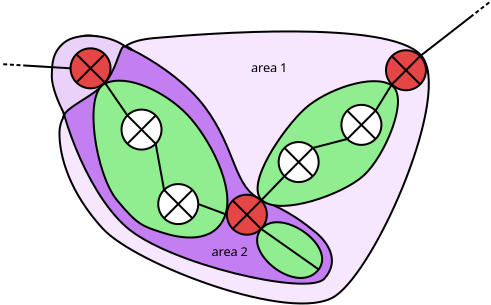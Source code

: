 <?xml version="1.0" encoding="UTF-8"?>
<dia:diagram xmlns:dia="http://www.lysator.liu.se/~alla/dia/">
  <dia:layer name="Hintergrund" visible="true" active="true">
    <dia:object type="Standard - Beziergon" version="0" id="O0">
      <dia:attribute name="obj_pos">
        <dia:point val="4.753,4.428"/>
      </dia:attribute>
      <dia:attribute name="obj_bb">
        <dia:rectangle val="2.459,1.799;21.029,15.503"/>
      </dia:attribute>
      <dia:attribute name="bez_points">
        <dia:point val="4.753,4.428"/>
        <dia:point val="5.719,3.774"/>
        <dia:point val="4.614,2.414"/>
        <dia:point val="7.252,2.182"/>
        <dia:point val="9.89,1.95"/>
        <dia:point val="18.948,1.245"/>
        <dia:point val="20.582,3.035"/>
        <dia:point val="22.216,4.825"/>
        <dia:point val="18.402,13.669"/>
        <dia:point val="16.289,15.086"/>
        <dia:point val="14.176,16.502"/>
        <dia:point val="6.302,13.493"/>
        <dia:point val="4.668,11.703"/>
        <dia:point val="3.034,9.913"/>
        <dia:point val="2.495,8.116"/>
        <dia:point val="2.509,6.903"/>
        <dia:point val="2.524,5.691"/>
        <dia:point val="3.787,5.081"/>
      </dia:attribute>
      <dia:attribute name="corner_types">
        <dia:enum val="155784968"/>
        <dia:enum val="0"/>
        <dia:enum val="0"/>
        <dia:enum val="0"/>
        <dia:enum val="0"/>
        <dia:enum val="0"/>
        <dia:enum val="0"/>
      </dia:attribute>
      <dia:attribute name="line_width">
        <dia:real val="0.1"/>
      </dia:attribute>
      <dia:attribute name="inner_color">
        <dia:color val="#f6e7ff"/>
      </dia:attribute>
      <dia:attribute name="show_background">
        <dia:boolean val="true"/>
      </dia:attribute>
    </dia:object>
    <dia:object type="Standard - Beziergon" version="0" id="O1">
      <dia:attribute name="obj_pos">
        <dia:point val="3.706,2.075"/>
      </dia:attribute>
      <dia:attribute name="obj_bb">
        <dia:rectangle val="2.331,1.999;16.183,14.513"/>
      </dia:attribute>
      <dia:attribute name="bez_points">
        <dia:point val="3.706,2.075"/>
        <dia:point val="4.646,1.819"/>
        <dia:point val="8.171,3.485"/>
        <dia:point val="9.773,5.622"/>
        <dia:point val="11.375,7.758"/>
        <dia:point val="11.204,9.681"/>
        <dia:point val="12.636,10.279"/>
        <dia:point val="14.067,10.877"/>
        <dia:point val="14.751,11.432"/>
        <dia:point val="15.328,11.902"/>
        <dia:point val="15.904,12.373"/>
        <dia:point val="16.567,13.312"/>
        <dia:point val="15.755,14.21"/>
        <dia:point val="14.943,15.107"/>
        <dia:point val="7.9,13.469"/>
        <dia:point val="5.821,11.603"/>
        <dia:point val="3.741,9.738"/>
        <dia:point val="2.381,5.515"/>
        <dia:point val="2.381,4.062"/>
        <dia:point val="2.381,2.609"/>
        <dia:point val="2.766,2.332"/>
      </dia:attribute>
      <dia:attribute name="corner_types">
        <dia:enum val="172109544"/>
        <dia:enum val="0"/>
        <dia:enum val="0"/>
        <dia:enum val="0"/>
        <dia:enum val="0"/>
        <dia:enum val="0"/>
        <dia:enum val="0"/>
        <dia:enum val="0"/>
      </dia:attribute>
      <dia:attribute name="line_width">
        <dia:real val="0.1"/>
      </dia:attribute>
      <dia:attribute name="inner_color">
        <dia:color val="#c37ff1"/>
      </dia:attribute>
      <dia:attribute name="show_background">
        <dia:boolean val="true"/>
      </dia:attribute>
    </dia:object>
    <dia:object type="Standard - Beziergon" version="0" id="O2">
      <dia:attribute name="obj_pos">
        <dia:point val="5.726,2.548"/>
      </dia:attribute>
      <dia:attribute name="obj_bb">
        <dia:rectangle val="2.077,2.019;6.174,6.205"/>
      </dia:attribute>
      <dia:attribute name="bez_points">
        <dia:point val="5.726,2.548"/>
        <dia:point val="6.58,3.125"/>
        <dia:point val="5.822,2.363"/>
        <dia:point val="5.64,2.676"/>
        <dia:point val="5.458,2.989"/>
        <dia:point val="5.27,3.876"/>
        <dia:point val="4.764,4.449"/>
        <dia:point val="4.259,5.023"/>
        <dia:point val="3.092,5.539"/>
        <dia:point val="2.812,5.921"/>
        <dia:point val="2.532,6.302"/>
        <dia:point val="2.85,6.172"/>
        <dia:point val="2.688,5.859"/>
        <dia:point val="2.525,5.545"/>
        <dia:point val="2.116,4.655"/>
        <dia:point val="2.127,4.079"/>
        <dia:point val="2.139,3.502"/>
        <dia:point val="2.136,2.89"/>
        <dia:point val="2.756,2.398"/>
        <dia:point val="3.376,1.907"/>
        <dia:point val="4.871,1.971"/>
      </dia:attribute>
      <dia:attribute name="corner_types">
        <dia:enum val="170356712"/>
        <dia:enum val="0"/>
        <dia:enum val="0"/>
        <dia:enum val="0"/>
        <dia:enum val="0"/>
        <dia:enum val="0"/>
        <dia:enum val="0"/>
        <dia:enum val="0"/>
      </dia:attribute>
      <dia:attribute name="line_width">
        <dia:real val="0.1"/>
      </dia:attribute>
      <dia:attribute name="inner_color">
        <dia:color val="#e9d1f9"/>
      </dia:attribute>
      <dia:attribute name="show_background">
        <dia:boolean val="true"/>
      </dia:attribute>
    </dia:object>
    <dia:object type="Standard - Beziergon" version="0" id="O3">
      <dia:attribute name="obj_pos">
        <dia:point val="12.608,11.715"/>
      </dia:attribute>
      <dia:attribute name="obj_bb">
        <dia:rectangle val="12.342,11.34;15.694,14.226"/>
      </dia:attribute>
      <dia:attribute name="bez_points">
        <dia:point val="12.608,11.715"/>
        <dia:point val="13.601,10.589"/>
        <dia:point val="16.498,12.654"/>
        <dia:point val="15.398,13.835"/>
        <dia:point val="14.298,15.015"/>
        <dia:point val="11.616,12.842"/>
      </dia:attribute>
      <dia:attribute name="corner_types">
        <dia:enum val="155796752"/>
        <dia:enum val="0"/>
        <dia:enum val="0"/>
      </dia:attribute>
      <dia:attribute name="line_width">
        <dia:real val="0.1"/>
      </dia:attribute>
      <dia:attribute name="inner_color">
        <dia:color val="#90ee90"/>
      </dia:attribute>
      <dia:attribute name="show_background">
        <dia:boolean val="true"/>
      </dia:attribute>
    </dia:object>
    <dia:object type="Standard - Beziergon" version="0" id="O4">
      <dia:attribute name="obj_pos">
        <dia:point val="19.109,4.54"/>
      </dia:attribute>
      <dia:attribute name="obj_bb">
        <dia:rectangle val="12.365,4.286;19.485,10.621"/>
      </dia:attribute>
      <dia:attribute name="bez_points">
        <dia:point val="19.109,4.54"/>
        <dia:point val="20.047,5.136"/>
        <dia:point val="18.772,8.106"/>
        <dia:point val="17.716,9.058"/>
        <dia:point val="16.66,10.01"/>
        <dia:point val="13.595,11.076"/>
        <dia:point val="12.658,10.309"/>
        <dia:point val="11.72,9.541"/>
        <dia:point val="13.733,6.657"/>
        <dia:point val="14.789,5.705"/>
        <dia:point val="15.845,4.753"/>
        <dia:point val="18.171,3.943"/>
      </dia:attribute>
      <dia:attribute name="corner_types">
        <dia:enum val="156040136"/>
        <dia:enum val="0"/>
        <dia:enum val="0"/>
        <dia:enum val="0"/>
        <dia:enum val="0"/>
      </dia:attribute>
      <dia:attribute name="line_width">
        <dia:real val="0.1"/>
      </dia:attribute>
      <dia:attribute name="inner_color">
        <dia:color val="#90ee90"/>
      </dia:attribute>
      <dia:attribute name="show_background">
        <dia:boolean val="true"/>
      </dia:attribute>
    </dia:object>
    <dia:object type="Standard - Beziergon" version="0" id="O5">
      <dia:attribute name="obj_pos">
        <dia:point val="4.785,4.454"/>
      </dia:attribute>
      <dia:attribute name="obj_bb">
        <dia:rectangle val="4.16,4.261;10.956,12.205"/>
      </dia:attribute>
      <dia:attribute name="bez_points">
        <dia:point val="4.785,4.454"/>
        <dia:point val="5.894,3.943"/>
        <dia:point val="7.826,4.881"/>
        <dia:point val="8.906,6.017"/>
        <dia:point val="9.986,7.154"/>
        <dia:point val="11.322,9.655"/>
        <dia:point val="10.782,11.076"/>
        <dia:point val="10.242,12.497"/>
        <dia:point val="8.565,12.213"/>
        <dia:point val="7.627,11.9"/>
        <dia:point val="6.689,11.588"/>
        <dia:point val="6.434,11.559"/>
        <dia:point val="5.382,10.28"/>
        <dia:point val="4.331,9.002"/>
        <dia:point val="3.677,4.966"/>
      </dia:attribute>
      <dia:attribute name="corner_types">
        <dia:enum val="155796752"/>
        <dia:enum val="0"/>
        <dia:enum val="0"/>
        <dia:enum val="0"/>
        <dia:enum val="0"/>
        <dia:enum val="0"/>
      </dia:attribute>
      <dia:attribute name="line_width">
        <dia:real val="0.1"/>
      </dia:attribute>
      <dia:attribute name="inner_color">
        <dia:color val="#90ee90"/>
      </dia:attribute>
      <dia:attribute name="show_background">
        <dia:boolean val="true"/>
      </dia:attribute>
    </dia:object>
    <dia:object type="Standard - Text" version="1" id="O6">
      <dia:attribute name="obj_pos">
        <dia:point val="3.097,2.908"/>
      </dia:attribute>
      <dia:attribute name="obj_bb">
        <dia:rectangle val="3.097,2.534;3.097,3.281"/>
      </dia:attribute>
      <dia:attribute name="text">
        <dia:composite type="text">
          <dia:attribute name="string">
            <dia:string>##</dia:string>
          </dia:attribute>
          <dia:attribute name="font">
            <dia:font family="sans" style="0" name="Helvetica"/>
          </dia:attribute>
          <dia:attribute name="height">
            <dia:real val="0.8"/>
          </dia:attribute>
          <dia:attribute name="pos">
            <dia:point val="3.097,3.129"/>
          </dia:attribute>
          <dia:attribute name="color">
            <dia:color val="#000000"/>
          </dia:attribute>
          <dia:attribute name="alignment">
            <dia:enum val="1"/>
          </dia:attribute>
        </dia:composite>
      </dia:attribute>
      <dia:attribute name="valign">
        <dia:enum val="2"/>
      </dia:attribute>
    </dia:object>
    <dia:object type="Flowchart - Summing Junction" version="1" id="O7">
      <dia:attribute name="obj_pos">
        <dia:point val="3.064,2.694"/>
      </dia:attribute>
      <dia:attribute name="obj_bb">
        <dia:rectangle val="3.014,2.644;5.114,4.744"/>
      </dia:attribute>
      <dia:attribute name="meta">
        <dia:composite type="dict"/>
      </dia:attribute>
      <dia:attribute name="elem_corner">
        <dia:point val="3.064,2.694"/>
      </dia:attribute>
      <dia:attribute name="elem_width">
        <dia:real val="2"/>
      </dia:attribute>
      <dia:attribute name="elem_height">
        <dia:real val="2"/>
      </dia:attribute>
      <dia:attribute name="line_width">
        <dia:real val="0.1"/>
      </dia:attribute>
      <dia:attribute name="line_colour">
        <dia:color val="#000000"/>
      </dia:attribute>
      <dia:attribute name="fill_colour">
        <dia:color val="#e44545"/>
      </dia:attribute>
      <dia:attribute name="show_background">
        <dia:boolean val="true"/>
      </dia:attribute>
      <dia:attribute name="line_style">
        <dia:enum val="0"/>
        <dia:real val="1"/>
      </dia:attribute>
      <dia:attribute name="flip_horizontal">
        <dia:boolean val="false"/>
      </dia:attribute>
      <dia:attribute name="flip_vertical">
        <dia:boolean val="false"/>
      </dia:attribute>
      <dia:attribute name="subscale">
        <dia:real val="1"/>
      </dia:attribute>
    </dia:object>
    <dia:object type="Standard - Line" version="0" id="O8">
      <dia:attribute name="obj_pos">
        <dia:point val="4.064,3.894"/>
      </dia:attribute>
      <dia:attribute name="obj_bb">
        <dia:rectangle val="4.064,3.894;4.064,3.894"/>
      </dia:attribute>
      <dia:attribute name="conn_endpoints">
        <dia:point val="4.064,3.894"/>
        <dia:point val="4.064,3.894"/>
      </dia:attribute>
      <dia:attribute name="numcp">
        <dia:int val="1"/>
      </dia:attribute>
      <dia:connections>
        <dia:connection handle="0" to="O7" connection="8"/>
        <dia:connection handle="1" to="O7" connection="8"/>
      </dia:connections>
    </dia:object>
    <dia:object type="Flowchart - Summing Junction" version="1" id="O9">
      <dia:attribute name="obj_pos">
        <dia:point val="18.835,2.791"/>
      </dia:attribute>
      <dia:attribute name="obj_bb">
        <dia:rectangle val="18.785,2.741;20.885,4.841"/>
      </dia:attribute>
      <dia:attribute name="meta">
        <dia:composite type="dict"/>
      </dia:attribute>
      <dia:attribute name="elem_corner">
        <dia:point val="18.835,2.791"/>
      </dia:attribute>
      <dia:attribute name="elem_width">
        <dia:real val="2"/>
      </dia:attribute>
      <dia:attribute name="elem_height">
        <dia:real val="2"/>
      </dia:attribute>
      <dia:attribute name="line_width">
        <dia:real val="0.1"/>
      </dia:attribute>
      <dia:attribute name="line_colour">
        <dia:color val="#000000"/>
      </dia:attribute>
      <dia:attribute name="fill_colour">
        <dia:color val="#e44545"/>
      </dia:attribute>
      <dia:attribute name="show_background">
        <dia:boolean val="true"/>
      </dia:attribute>
      <dia:attribute name="line_style">
        <dia:enum val="0"/>
        <dia:real val="1"/>
      </dia:attribute>
      <dia:attribute name="flip_horizontal">
        <dia:boolean val="false"/>
      </dia:attribute>
      <dia:attribute name="flip_vertical">
        <dia:boolean val="false"/>
      </dia:attribute>
      <dia:attribute name="subscale">
        <dia:real val="1"/>
      </dia:attribute>
    </dia:object>
    <dia:object type="Flowchart - Summing Junction" version="1" id="O10">
      <dia:attribute name="obj_pos">
        <dia:point val="10.88,10.013"/>
      </dia:attribute>
      <dia:attribute name="obj_bb">
        <dia:rectangle val="10.83,9.963;12.93,12.063"/>
      </dia:attribute>
      <dia:attribute name="meta">
        <dia:composite type="dict"/>
      </dia:attribute>
      <dia:attribute name="elem_corner">
        <dia:point val="10.88,10.013"/>
      </dia:attribute>
      <dia:attribute name="elem_width">
        <dia:real val="2"/>
      </dia:attribute>
      <dia:attribute name="elem_height">
        <dia:real val="2"/>
      </dia:attribute>
      <dia:attribute name="line_width">
        <dia:real val="0.1"/>
      </dia:attribute>
      <dia:attribute name="line_colour">
        <dia:color val="#000000"/>
      </dia:attribute>
      <dia:attribute name="fill_colour">
        <dia:color val="#e44545"/>
      </dia:attribute>
      <dia:attribute name="show_background">
        <dia:boolean val="true"/>
      </dia:attribute>
      <dia:attribute name="line_style">
        <dia:enum val="0"/>
        <dia:real val="1"/>
      </dia:attribute>
      <dia:attribute name="flip_horizontal">
        <dia:boolean val="false"/>
      </dia:attribute>
      <dia:attribute name="flip_vertical">
        <dia:boolean val="false"/>
      </dia:attribute>
      <dia:attribute name="subscale">
        <dia:real val="1"/>
      </dia:attribute>
    </dia:object>
    <dia:object type="Flowchart - Summing Junction" version="1" id="O11">
      <dia:attribute name="obj_pos">
        <dia:point val="5.613,5.757"/>
      </dia:attribute>
      <dia:attribute name="obj_bb">
        <dia:rectangle val="5.563,5.707;7.663,7.807"/>
      </dia:attribute>
      <dia:attribute name="meta">
        <dia:composite type="dict"/>
      </dia:attribute>
      <dia:attribute name="elem_corner">
        <dia:point val="5.613,5.757"/>
      </dia:attribute>
      <dia:attribute name="elem_width">
        <dia:real val="2"/>
      </dia:attribute>
      <dia:attribute name="elem_height">
        <dia:real val="2"/>
      </dia:attribute>
      <dia:attribute name="line_width">
        <dia:real val="0.1"/>
      </dia:attribute>
      <dia:attribute name="line_colour">
        <dia:color val="#000000"/>
      </dia:attribute>
      <dia:attribute name="fill_colour">
        <dia:color val="#ffffff"/>
      </dia:attribute>
      <dia:attribute name="show_background">
        <dia:boolean val="true"/>
      </dia:attribute>
      <dia:attribute name="line_style">
        <dia:enum val="0"/>
        <dia:real val="1"/>
      </dia:attribute>
      <dia:attribute name="flip_horizontal">
        <dia:boolean val="false"/>
      </dia:attribute>
      <dia:attribute name="flip_vertical">
        <dia:boolean val="false"/>
      </dia:attribute>
      <dia:attribute name="subscale">
        <dia:real val="1"/>
      </dia:attribute>
    </dia:object>
    <dia:object type="Flowchart - Summing Junction" version="1" id="O12">
      <dia:attribute name="obj_pos">
        <dia:point val="16.607,5.521"/>
      </dia:attribute>
      <dia:attribute name="obj_bb">
        <dia:rectangle val="16.556,5.471;18.657,7.571"/>
      </dia:attribute>
      <dia:attribute name="meta">
        <dia:composite type="dict"/>
      </dia:attribute>
      <dia:attribute name="elem_corner">
        <dia:point val="16.607,5.521"/>
      </dia:attribute>
      <dia:attribute name="elem_width">
        <dia:real val="2"/>
      </dia:attribute>
      <dia:attribute name="elem_height">
        <dia:real val="2"/>
      </dia:attribute>
      <dia:attribute name="line_width">
        <dia:real val="0.1"/>
      </dia:attribute>
      <dia:attribute name="line_colour">
        <dia:color val="#000000"/>
      </dia:attribute>
      <dia:attribute name="fill_colour">
        <dia:color val="#ffffff"/>
      </dia:attribute>
      <dia:attribute name="show_background">
        <dia:boolean val="true"/>
      </dia:attribute>
      <dia:attribute name="line_style">
        <dia:enum val="0"/>
        <dia:real val="1"/>
      </dia:attribute>
      <dia:attribute name="flip_horizontal">
        <dia:boolean val="false"/>
      </dia:attribute>
      <dia:attribute name="flip_vertical">
        <dia:boolean val="false"/>
      </dia:attribute>
      <dia:attribute name="subscale">
        <dia:real val="1"/>
      </dia:attribute>
    </dia:object>
    <dia:object type="Flowchart - Summing Junction" version="1" id="O13">
      <dia:attribute name="obj_pos">
        <dia:point val="13.469,7.381"/>
      </dia:attribute>
      <dia:attribute name="obj_bb">
        <dia:rectangle val="13.419,7.331;15.519,9.431"/>
      </dia:attribute>
      <dia:attribute name="meta">
        <dia:composite type="dict"/>
      </dia:attribute>
      <dia:attribute name="elem_corner">
        <dia:point val="13.469,7.381"/>
      </dia:attribute>
      <dia:attribute name="elem_width">
        <dia:real val="2"/>
      </dia:attribute>
      <dia:attribute name="elem_height">
        <dia:real val="2.0"/>
      </dia:attribute>
      <dia:attribute name="line_width">
        <dia:real val="0.1"/>
      </dia:attribute>
      <dia:attribute name="line_colour">
        <dia:color val="#000000"/>
      </dia:attribute>
      <dia:attribute name="fill_colour">
        <dia:color val="#ffffff"/>
      </dia:attribute>
      <dia:attribute name="show_background">
        <dia:boolean val="true"/>
      </dia:attribute>
      <dia:attribute name="line_style">
        <dia:enum val="0"/>
        <dia:real val="1"/>
      </dia:attribute>
      <dia:attribute name="flip_horizontal">
        <dia:boolean val="false"/>
      </dia:attribute>
      <dia:attribute name="flip_vertical">
        <dia:boolean val="false"/>
      </dia:attribute>
      <dia:attribute name="subscale">
        <dia:real val="1"/>
      </dia:attribute>
    </dia:object>
    <dia:object type="Flowchart - Summing Junction" version="1" id="O14">
      <dia:attribute name="obj_pos">
        <dia:point val="7.448,9.482"/>
      </dia:attribute>
      <dia:attribute name="obj_bb">
        <dia:rectangle val="7.398,9.432;9.498,11.532"/>
      </dia:attribute>
      <dia:attribute name="meta">
        <dia:composite type="dict"/>
      </dia:attribute>
      <dia:attribute name="elem_corner">
        <dia:point val="7.448,9.482"/>
      </dia:attribute>
      <dia:attribute name="elem_width">
        <dia:real val="2"/>
      </dia:attribute>
      <dia:attribute name="elem_height">
        <dia:real val="2"/>
      </dia:attribute>
      <dia:attribute name="line_width">
        <dia:real val="0.1"/>
      </dia:attribute>
      <dia:attribute name="line_colour">
        <dia:color val="#000000"/>
      </dia:attribute>
      <dia:attribute name="fill_colour">
        <dia:color val="#ffffff"/>
      </dia:attribute>
      <dia:attribute name="show_background">
        <dia:boolean val="true"/>
      </dia:attribute>
      <dia:attribute name="line_style">
        <dia:enum val="0"/>
        <dia:real val="1"/>
      </dia:attribute>
      <dia:attribute name="flip_horizontal">
        <dia:boolean val="false"/>
      </dia:attribute>
      <dia:attribute name="flip_vertical">
        <dia:boolean val="false"/>
      </dia:attribute>
      <dia:attribute name="subscale">
        <dia:real val="1"/>
      </dia:attribute>
    </dia:object>
    <dia:object type="Standard - Line" version="0" id="O15">
      <dia:attribute name="obj_pos">
        <dia:point val="4.771,4.401"/>
      </dia:attribute>
      <dia:attribute name="obj_bb">
        <dia:rectangle val="4.702,4.332;5.976,6.119"/>
      </dia:attribute>
      <dia:attribute name="conn_endpoints">
        <dia:point val="4.771,4.401"/>
        <dia:point val="5.906,6.05"/>
      </dia:attribute>
      <dia:attribute name="numcp">
        <dia:int val="1"/>
      </dia:attribute>
      <dia:connections>
        <dia:connection handle="0" to="O7" connection="5"/>
        <dia:connection handle="1" to="O11" connection="1"/>
      </dia:connections>
    </dia:object>
    <dia:object type="Standard - Line" version="0" id="O16">
      <dia:attribute name="obj_pos">
        <dia:point val="7.32,7.464"/>
      </dia:attribute>
      <dia:attribute name="obj_bb">
        <dia:rectangle val="7.262,7.406;7.799,9.833"/>
      </dia:attribute>
      <dia:attribute name="conn_endpoints">
        <dia:point val="7.32,7.464"/>
        <dia:point val="7.741,9.775"/>
      </dia:attribute>
      <dia:attribute name="numcp">
        <dia:int val="1"/>
      </dia:attribute>
      <dia:connections>
        <dia:connection handle="0" to="O11" connection="5"/>
        <dia:connection handle="1" to="O14" connection="1"/>
      </dia:connections>
    </dia:object>
    <dia:object type="Standard - Line" version="0" id="O17">
      <dia:attribute name="obj_pos">
        <dia:point val="9.448,10.482"/>
      </dia:attribute>
      <dia:attribute name="obj_bb">
        <dia:rectangle val="9.384,10.418;10.944,11.078"/>
      </dia:attribute>
      <dia:attribute name="conn_endpoints">
        <dia:point val="9.448,10.482"/>
        <dia:point val="10.88,11.013"/>
      </dia:attribute>
      <dia:attribute name="numcp">
        <dia:int val="1"/>
      </dia:attribute>
      <dia:connections>
        <dia:connection handle="0" to="O14" connection="4"/>
        <dia:connection handle="1" to="O10" connection="0"/>
      </dia:connections>
    </dia:object>
    <dia:object type="Standard - Line" version="0" id="O18">
      <dia:attribute name="obj_pos">
        <dia:point val="16.899,7.228"/>
      </dia:attribute>
      <dia:attribute name="obj_bb">
        <dia:rectangle val="15.115,7.167;16.96,7.735"/>
      </dia:attribute>
      <dia:attribute name="conn_endpoints">
        <dia:point val="16.899,7.228"/>
        <dia:point val="15.176,7.674"/>
      </dia:attribute>
      <dia:attribute name="numcp">
        <dia:int val="1"/>
      </dia:attribute>
      <dia:connections>
        <dia:connection handle="0" to="O12" connection="7"/>
        <dia:connection handle="1" to="O13" connection="3"/>
      </dia:connections>
    </dia:object>
    <dia:object type="Standard - Line" version="0" id="O19">
      <dia:attribute name="obj_pos">
        <dia:point val="19.128,4.498"/>
      </dia:attribute>
      <dia:attribute name="obj_bb">
        <dia:rectangle val="18.245,4.429;19.196,5.883"/>
      </dia:attribute>
      <dia:attribute name="conn_endpoints">
        <dia:point val="19.128,4.498"/>
        <dia:point val="18.314,5.814"/>
      </dia:attribute>
      <dia:attribute name="numcp">
        <dia:int val="1"/>
      </dia:attribute>
      <dia:connections>
        <dia:connection handle="0" to="O9" connection="7"/>
        <dia:connection handle="1" to="O12" connection="3"/>
      </dia:connections>
    </dia:object>
    <dia:object type="Standard - Line" version="0" id="O20">
      <dia:attribute name="obj_pos">
        <dia:point val="13.762,9.088"/>
      </dia:attribute>
      <dia:attribute name="obj_bb">
        <dia:rectangle val="12.517,9.018;13.832,10.377"/>
      </dia:attribute>
      <dia:attribute name="conn_endpoints">
        <dia:point val="13.762,9.088"/>
        <dia:point val="12.587,10.306"/>
      </dia:attribute>
      <dia:attribute name="numcp">
        <dia:int val="1"/>
      </dia:attribute>
      <dia:connections>
        <dia:connection handle="0" to="O13" connection="7"/>
        <dia:connection handle="1" to="O10" connection="3"/>
      </dia:connections>
    </dia:object>
    <dia:object type="Standard - Line" version="0" id="O21">
      <dia:attribute name="obj_pos">
        <dia:point val="12.587,11.72"/>
      </dia:attribute>
      <dia:attribute name="obj_bb">
        <dia:rectangle val="12.518,11.651;15.502,13.794"/>
      </dia:attribute>
      <dia:attribute name="conn_endpoints">
        <dia:point val="12.587,11.72"/>
        <dia:point val="15.433,13.724"/>
      </dia:attribute>
      <dia:attribute name="numcp">
        <dia:int val="1"/>
      </dia:attribute>
      <dia:connections>
        <dia:connection handle="0" to="O10" connection="5"/>
      </dia:connections>
    </dia:object>
    <dia:object type="Standard - Line" version="0" id="O22">
      <dia:attribute name="obj_pos">
        <dia:point val="-0.302,3.488"/>
      </dia:attribute>
      <dia:attribute name="obj_bb">
        <dia:rectangle val="-0.413,3.191;3.117,3.852"/>
      </dia:attribute>
      <dia:attribute name="conn_endpoints">
        <dia:point val="-0.302,3.488"/>
        <dia:point val="3.064,3.694"/>
      </dia:attribute>
      <dia:attribute name="numcp">
        <dia:int val="1"/>
      </dia:attribute>
      <dia:attribute name="start_arrow">
        <dia:enum val="33"/>
      </dia:attribute>
      <dia:attribute name="start_arrow_length">
        <dia:real val="0.5"/>
      </dia:attribute>
      <dia:attribute name="start_arrow_width">
        <dia:real val="0.5"/>
      </dia:attribute>
      <dia:connections>
        <dia:connection handle="1" to="O7" connection="0"/>
      </dia:connections>
    </dia:object>
    <dia:object type="Standard - Line" version="0" id="O23">
      <dia:attribute name="obj_pos">
        <dia:point val="20.542,3.084"/>
      </dia:attribute>
      <dia:attribute name="obj_bb">
        <dia:rectangle val="20.472,0.327;24.085,3.154"/>
      </dia:attribute>
      <dia:attribute name="conn_endpoints">
        <dia:point val="20.542,3.084"/>
        <dia:point val="23.997,0.398"/>
      </dia:attribute>
      <dia:attribute name="numcp">
        <dia:int val="1"/>
      </dia:attribute>
      <dia:attribute name="end_arrow">
        <dia:enum val="33"/>
      </dia:attribute>
      <dia:attribute name="end_arrow_length">
        <dia:real val="0.5"/>
      </dia:attribute>
      <dia:attribute name="end_arrow_width">
        <dia:real val="0.5"/>
      </dia:attribute>
      <dia:connections>
        <dia:connection handle="0" to="O9" connection="3"/>
      </dia:connections>
    </dia:object>
    <dia:object type="Standard - Text" version="1" id="O24">
      <dia:attribute name="obj_pos">
        <dia:point val="12.085,3.892"/>
      </dia:attribute>
      <dia:attribute name="obj_bb">
        <dia:rectangle val="12.085,3.297;14.123,4.045"/>
      </dia:attribute>
      <dia:attribute name="text">
        <dia:composite type="text">
          <dia:attribute name="string">
            <dia:string>#area 1#</dia:string>
          </dia:attribute>
          <dia:attribute name="font">
            <dia:font family="sans" style="0" name="Helvetica"/>
          </dia:attribute>
          <dia:attribute name="height">
            <dia:real val="0.8"/>
          </dia:attribute>
          <dia:attribute name="pos">
            <dia:point val="12.085,3.892"/>
          </dia:attribute>
          <dia:attribute name="color">
            <dia:color val="#000000"/>
          </dia:attribute>
          <dia:attribute name="alignment">
            <dia:enum val="0"/>
          </dia:attribute>
        </dia:composite>
      </dia:attribute>
      <dia:attribute name="valign">
        <dia:enum val="3"/>
      </dia:attribute>
    </dia:object>
    <dia:object type="Standard - Line" version="0" id="O25">
      <dia:attribute name="obj_pos">
        <dia:point val="11.546,8.634"/>
      </dia:attribute>
      <dia:attribute name="obj_bb">
        <dia:rectangle val="11.546,8.634;11.546,8.634"/>
      </dia:attribute>
      <dia:attribute name="conn_endpoints">
        <dia:point val="11.546,8.634"/>
        <dia:point val="11.546,8.634"/>
      </dia:attribute>
      <dia:attribute name="numcp">
        <dia:int val="1"/>
      </dia:attribute>
      <dia:connections>
        <dia:connection handle="0" to="O0" connection="12"/>
        <dia:connection handle="1" to="O0" connection="12"/>
      </dia:connections>
    </dia:object>
    <dia:object type="Standard - Text" version="1" id="O26">
      <dia:attribute name="obj_pos">
        <dia:point val="16.952,18.194"/>
      </dia:attribute>
      <dia:attribute name="obj_bb">
        <dia:rectangle val="16.934,17.58;16.952,18.384"/>
      </dia:attribute>
      <dia:attribute name="text">
        <dia:composite type="text">
          <dia:attribute name="string">
            <dia:string>##</dia:string>
          </dia:attribute>
          <dia:attribute name="font">
            <dia:font family="sans" style="0" name="Helvetica"/>
          </dia:attribute>
          <dia:attribute name="height">
            <dia:real val="0.8"/>
          </dia:attribute>
          <dia:attribute name="pos">
            <dia:point val="16.952,18.194"/>
          </dia:attribute>
          <dia:attribute name="color">
            <dia:color val="#000000"/>
          </dia:attribute>
          <dia:attribute name="alignment">
            <dia:enum val="0"/>
          </dia:attribute>
        </dia:composite>
      </dia:attribute>
      <dia:attribute name="valign">
        <dia:enum val="3"/>
      </dia:attribute>
    </dia:object>
    <dia:object type="Standard - Text" version="1" id="O27">
      <dia:attribute name="obj_pos">
        <dia:point val="9.068,8.143"/>
      </dia:attribute>
      <dia:attribute name="obj_bb">
        <dia:rectangle val="9.068,7.548;9.068,8.295"/>
      </dia:attribute>
      <dia:attribute name="text">
        <dia:composite type="text">
          <dia:attribute name="string">
            <dia:string>##</dia:string>
          </dia:attribute>
          <dia:attribute name="font">
            <dia:font family="sans" style="0" name="Helvetica"/>
          </dia:attribute>
          <dia:attribute name="height">
            <dia:real val="0.8"/>
          </dia:attribute>
          <dia:attribute name="pos">
            <dia:point val="9.068,8.143"/>
          </dia:attribute>
          <dia:attribute name="color">
            <dia:color val="#000000"/>
          </dia:attribute>
          <dia:attribute name="alignment">
            <dia:enum val="0"/>
          </dia:attribute>
        </dia:composite>
      </dia:attribute>
      <dia:attribute name="valign">
        <dia:enum val="3"/>
      </dia:attribute>
      <dia:connections>
        <dia:connection handle="0" to="O1" connection="14"/>
      </dia:connections>
    </dia:object>
    <dia:object type="Standard - Text" version="1" id="O28">
      <dia:attribute name="obj_pos">
        <dia:point val="10.112,13.09"/>
      </dia:attribute>
      <dia:attribute name="obj_bb">
        <dia:rectangle val="10.112,12.476;12.168,13.28"/>
      </dia:attribute>
      <dia:attribute name="text">
        <dia:composite type="text">
          <dia:attribute name="string">
            <dia:string>#area 2#</dia:string>
          </dia:attribute>
          <dia:attribute name="font">
            <dia:font family="sans" style="0" name="Helvetica"/>
          </dia:attribute>
          <dia:attribute name="height">
            <dia:real val="0.8"/>
          </dia:attribute>
          <dia:attribute name="pos">
            <dia:point val="10.112,13.09"/>
          </dia:attribute>
          <dia:attribute name="color">
            <dia:color val="#000000"/>
          </dia:attribute>
          <dia:attribute name="alignment">
            <dia:enum val="0"/>
          </dia:attribute>
        </dia:composite>
      </dia:attribute>
      <dia:attribute name="valign">
        <dia:enum val="3"/>
      </dia:attribute>
    </dia:object>
  </dia:layer>
</dia:diagram>
